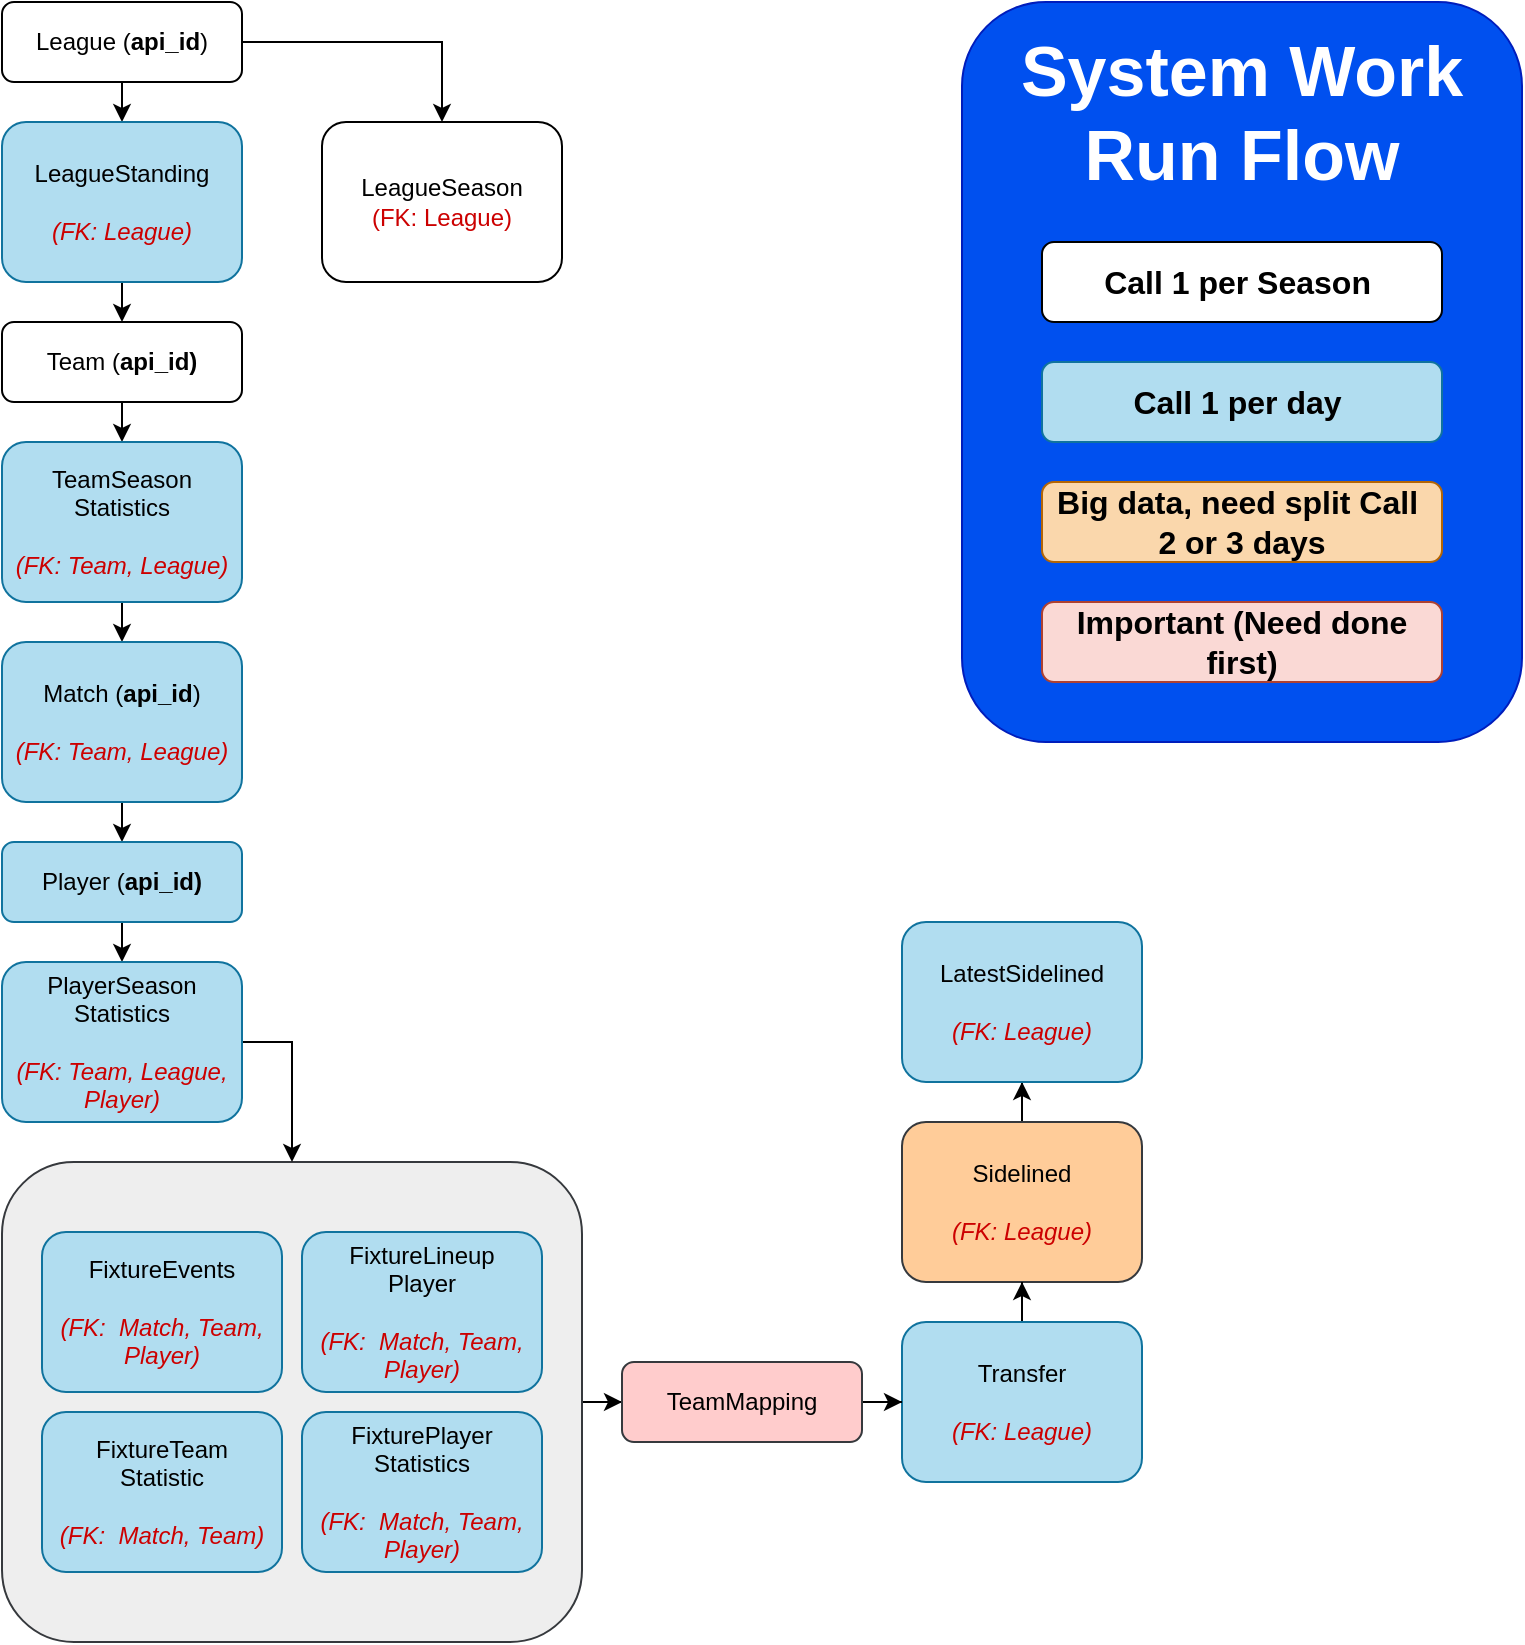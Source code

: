 <mxfile version="24.7.8">
  <diagram name="Page-1" id="oOPxfwqb6PphhWTHtV_J">
    <mxGraphModel dx="1512" dy="1467" grid="1" gridSize="10" guides="1" tooltips="1" connect="1" arrows="1" fold="1" page="1" pageScale="1" pageWidth="850" pageHeight="1100" math="0" shadow="0">
      <root>
        <mxCell id="0" />
        <mxCell id="1" parent="0" />
        <mxCell id="s29AV6u27U3s9WuefclP-45" value="" style="edgeStyle=orthogonalEdgeStyle;rounded=0;orthogonalLoop=1;jettySize=auto;html=1;" edge="1" parent="1" source="s29AV6u27U3s9WuefclP-35" target="s29AV6u27U3s9WuefclP-14">
          <mxGeometry relative="1" as="geometry" />
        </mxCell>
        <mxCell id="s29AV6u27U3s9WuefclP-35" value="" style="rounded=1;whiteSpace=wrap;html=1;fillColor=#eeeeee;strokeColor=#36393d;" vertex="1" parent="1">
          <mxGeometry x="40" y="640" width="290" height="240" as="geometry" />
        </mxCell>
        <mxCell id="s29AV6u27U3s9WuefclP-29" style="edgeStyle=orthogonalEdgeStyle;rounded=0;orthogonalLoop=1;jettySize=auto;html=1;exitX=0.5;exitY=1;exitDx=0;exitDy=0;entryX=0.5;entryY=0;entryDx=0;entryDy=0;" edge="1" parent="1" source="s29AV6u27U3s9WuefclP-2" target="s29AV6u27U3s9WuefclP-4">
          <mxGeometry relative="1" as="geometry" />
        </mxCell>
        <mxCell id="s29AV6u27U3s9WuefclP-51" value="" style="edgeStyle=orthogonalEdgeStyle;rounded=0;orthogonalLoop=1;jettySize=auto;html=1;" edge="1" parent="1" source="s29AV6u27U3s9WuefclP-2" target="s29AV6u27U3s9WuefclP-3">
          <mxGeometry relative="1" as="geometry" />
        </mxCell>
        <mxCell id="s29AV6u27U3s9WuefclP-2" value="League (&lt;b&gt;api_id&lt;/b&gt;)" style="rounded=1;whiteSpace=wrap;html=1;fontSize=12;glass=0;strokeWidth=1;shadow=0;" vertex="1" parent="1">
          <mxGeometry x="40" y="60" width="120" height="40" as="geometry" />
        </mxCell>
        <mxCell id="s29AV6u27U3s9WuefclP-3" value="LeagueSeason&lt;br&gt;&lt;font color=&quot;#cc0000&quot;&gt;(FK: League)&lt;/font&gt;" style="rounded=1;whiteSpace=wrap;html=1;fontSize=12;glass=0;strokeWidth=1;shadow=0;" vertex="1" parent="1">
          <mxGeometry x="200" y="120" width="120" height="80" as="geometry" />
        </mxCell>
        <mxCell id="s29AV6u27U3s9WuefclP-30" style="edgeStyle=orthogonalEdgeStyle;rounded=0;orthogonalLoop=1;jettySize=auto;html=1;exitX=0.5;exitY=1;exitDx=0;exitDy=0;entryX=0.5;entryY=0;entryDx=0;entryDy=0;" edge="1" parent="1" source="s29AV6u27U3s9WuefclP-4" target="s29AV6u27U3s9WuefclP-5">
          <mxGeometry relative="1" as="geometry" />
        </mxCell>
        <mxCell id="s29AV6u27U3s9WuefclP-4" value="LeagueStanding&lt;br&gt;&lt;font color=&quot;#cc0000&quot;&gt;&amp;nbsp;&lt;/font&gt;&lt;div&gt;&lt;i&gt;&lt;font color=&quot;#cc0000&quot;&gt;(FK: League)&lt;/font&gt;&lt;/i&gt;&lt;/div&gt;" style="rounded=1;whiteSpace=wrap;html=1;fontSize=12;glass=0;strokeWidth=1;shadow=0;fillColor=#b1ddf0;strokeColor=#10739e;" vertex="1" parent="1">
          <mxGeometry x="40" y="120" width="120" height="80" as="geometry" />
        </mxCell>
        <mxCell id="s29AV6u27U3s9WuefclP-31" style="edgeStyle=orthogonalEdgeStyle;rounded=0;orthogonalLoop=1;jettySize=auto;html=1;exitX=0.5;exitY=1;exitDx=0;exitDy=0;entryX=0.5;entryY=0;entryDx=0;entryDy=0;" edge="1" parent="1" source="s29AV6u27U3s9WuefclP-5" target="s29AV6u27U3s9WuefclP-6">
          <mxGeometry relative="1" as="geometry" />
        </mxCell>
        <mxCell id="s29AV6u27U3s9WuefclP-5" value="Team (&lt;b&gt;api_id)&lt;/b&gt;" style="rounded=1;whiteSpace=wrap;html=1;fontSize=12;glass=0;strokeWidth=1;shadow=0;" vertex="1" parent="1">
          <mxGeometry x="40" y="220" width="120" height="40" as="geometry" />
        </mxCell>
        <mxCell id="s29AV6u27U3s9WuefclP-32" style="edgeStyle=orthogonalEdgeStyle;rounded=0;orthogonalLoop=1;jettySize=auto;html=1;exitX=0.5;exitY=1;exitDx=0;exitDy=0;entryX=0.5;entryY=0;entryDx=0;entryDy=0;" edge="1" parent="1" source="s29AV6u27U3s9WuefclP-6" target="s29AV6u27U3s9WuefclP-7">
          <mxGeometry relative="1" as="geometry" />
        </mxCell>
        <mxCell id="s29AV6u27U3s9WuefclP-6" value="TeamSeason&lt;br&gt;Statistics&lt;br&gt;&lt;br&gt;&lt;i&gt;&lt;font color=&quot;#cc0000&quot;&gt;(FK: Team, League)&lt;/font&gt;&lt;/i&gt;" style="rounded=1;whiteSpace=wrap;html=1;fontSize=12;glass=0;strokeWidth=1;shadow=0;fillColor=#b1ddf0;strokeColor=#10739e;" vertex="1" parent="1">
          <mxGeometry x="40" y="280" width="120" height="80" as="geometry" />
        </mxCell>
        <mxCell id="s29AV6u27U3s9WuefclP-33" style="edgeStyle=orthogonalEdgeStyle;rounded=0;orthogonalLoop=1;jettySize=auto;html=1;exitX=0.5;exitY=1;exitDx=0;exitDy=0;entryX=0.5;entryY=0;entryDx=0;entryDy=0;" edge="1" parent="1" source="s29AV6u27U3s9WuefclP-7" target="s29AV6u27U3s9WuefclP-8">
          <mxGeometry relative="1" as="geometry" />
        </mxCell>
        <mxCell id="s29AV6u27U3s9WuefclP-7" value="Match (&lt;b&gt;api_id&lt;/b&gt;)&lt;br&gt;&lt;br&gt;&lt;i&gt;&lt;font color=&quot;#cc0000&quot;&gt;(FK: Team, League)&lt;/font&gt;&lt;/i&gt;" style="rounded=1;whiteSpace=wrap;html=1;fontSize=12;glass=0;strokeWidth=1;shadow=0;fillColor=#b1ddf0;strokeColor=#10739e;" vertex="1" parent="1">
          <mxGeometry x="40" y="380" width="120" height="80" as="geometry" />
        </mxCell>
        <mxCell id="s29AV6u27U3s9WuefclP-34" style="edgeStyle=orthogonalEdgeStyle;rounded=0;orthogonalLoop=1;jettySize=auto;html=1;exitX=0.5;exitY=1;exitDx=0;exitDy=0;entryX=0.5;entryY=0;entryDx=0;entryDy=0;" edge="1" parent="1" source="s29AV6u27U3s9WuefclP-8" target="s29AV6u27U3s9WuefclP-9">
          <mxGeometry relative="1" as="geometry" />
        </mxCell>
        <mxCell id="s29AV6u27U3s9WuefclP-8" value="Player (&lt;b&gt;api_id)&lt;/b&gt;" style="rounded=1;whiteSpace=wrap;html=1;fontSize=12;glass=0;strokeWidth=1;shadow=0;fillColor=#b1ddf0;strokeColor=#10739e;" vertex="1" parent="1">
          <mxGeometry x="40" y="480" width="120" height="40" as="geometry" />
        </mxCell>
        <mxCell id="s29AV6u27U3s9WuefclP-37" style="edgeStyle=orthogonalEdgeStyle;rounded=0;orthogonalLoop=1;jettySize=auto;html=1;exitX=1;exitY=0.5;exitDx=0;exitDy=0;entryX=0.5;entryY=0;entryDx=0;entryDy=0;" edge="1" parent="1" source="s29AV6u27U3s9WuefclP-9" target="s29AV6u27U3s9WuefclP-35">
          <mxGeometry relative="1" as="geometry" />
        </mxCell>
        <mxCell id="s29AV6u27U3s9WuefclP-9" value="PlayerSeason&lt;br&gt;Statistics&lt;br&gt;&lt;div&gt;&lt;br&gt;&lt;i&gt;&lt;font color=&quot;#cc0000&quot;&gt;(FK: Team, League, Player)&lt;/font&gt;&lt;/i&gt;&lt;br&gt;&lt;/div&gt;" style="rounded=1;whiteSpace=wrap;html=1;fontSize=12;glass=0;strokeWidth=1;shadow=0;fillColor=#b1ddf0;strokeColor=#10739e;" vertex="1" parent="1">
          <mxGeometry x="40" y="540" width="120" height="80" as="geometry" />
        </mxCell>
        <mxCell id="s29AV6u27U3s9WuefclP-49" value="" style="edgeStyle=orthogonalEdgeStyle;rounded=0;orthogonalLoop=1;jettySize=auto;html=1;" edge="1" parent="1" source="s29AV6u27U3s9WuefclP-10" target="s29AV6u27U3s9WuefclP-11">
          <mxGeometry relative="1" as="geometry" />
        </mxCell>
        <mxCell id="s29AV6u27U3s9WuefclP-10" value="Sidelined&lt;br&gt;&lt;br&gt;&lt;i&gt;&lt;font color=&quot;#cc0000&quot;&gt;(FK: League)&lt;/font&gt;&lt;/i&gt;" style="rounded=1;whiteSpace=wrap;html=1;fontSize=12;glass=0;strokeWidth=1;shadow=0;fillColor=#ffcc99;strokeColor=#36393d;" vertex="1" parent="1">
          <mxGeometry x="490" y="620" width="120" height="80" as="geometry" />
        </mxCell>
        <mxCell id="s29AV6u27U3s9WuefclP-11" value="LatestSidelined&lt;br&gt;&lt;br&gt;&lt;i&gt;&lt;font color=&quot;#cc0000&quot;&gt;(FK: League)&lt;/font&gt;&lt;/i&gt;" style="rounded=1;whiteSpace=wrap;html=1;fontSize=12;glass=0;strokeWidth=1;shadow=0;fillColor=#b1ddf0;strokeColor=#10739e;" vertex="1" parent="1">
          <mxGeometry x="490" y="520" width="120" height="80" as="geometry" />
        </mxCell>
        <mxCell id="s29AV6u27U3s9WuefclP-47" value="" style="edgeStyle=orthogonalEdgeStyle;rounded=0;orthogonalLoop=1;jettySize=auto;html=1;" edge="1" parent="1" source="s29AV6u27U3s9WuefclP-13" target="s29AV6u27U3s9WuefclP-10">
          <mxGeometry relative="1" as="geometry" />
        </mxCell>
        <mxCell id="s29AV6u27U3s9WuefclP-13" value="Transfer&lt;br&gt;&lt;br&gt;&lt;i&gt;&lt;font color=&quot;#cc0000&quot;&gt;(FK: League)&lt;/font&gt;&lt;/i&gt;" style="rounded=1;whiteSpace=wrap;html=1;fontSize=12;glass=0;strokeWidth=1;shadow=0;fillColor=#b1ddf0;strokeColor=#10739e;" vertex="1" parent="1">
          <mxGeometry x="490" y="720" width="120" height="80" as="geometry" />
        </mxCell>
        <mxCell id="s29AV6u27U3s9WuefclP-46" value="" style="edgeStyle=orthogonalEdgeStyle;rounded=0;orthogonalLoop=1;jettySize=auto;html=1;" edge="1" parent="1" source="s29AV6u27U3s9WuefclP-14" target="s29AV6u27U3s9WuefclP-13">
          <mxGeometry relative="1" as="geometry" />
        </mxCell>
        <mxCell id="s29AV6u27U3s9WuefclP-14" value="TeamMapping" style="rounded=1;whiteSpace=wrap;html=1;fontSize=12;glass=0;strokeWidth=1;shadow=0;fillColor=#ffcccc;strokeColor=#36393d;" vertex="1" parent="1">
          <mxGeometry x="350" y="740" width="120" height="40" as="geometry" />
        </mxCell>
        <mxCell id="s29AV6u27U3s9WuefclP-15" value="FixtureEvents&lt;br&gt;&lt;br&gt;&lt;i&gt;&lt;font color=&quot;#cc0000&quot;&gt;(FK:&amp;nbsp; Match, Team, Player)&lt;/font&gt;&lt;/i&gt;" style="rounded=1;whiteSpace=wrap;html=1;fontSize=12;glass=0;strokeWidth=1;shadow=0;fillColor=#b1ddf0;strokeColor=#10739e;" vertex="1" parent="1">
          <mxGeometry x="60" y="675" width="120" height="80" as="geometry" />
        </mxCell>
        <mxCell id="s29AV6u27U3s9WuefclP-16" value="FixtureLineup&lt;br&gt;Player&lt;br&gt;&lt;br&gt;&lt;i&gt;&lt;font color=&quot;#cc0000&quot;&gt;(FK:&amp;nbsp; Match, Team, Player)&lt;/font&gt;&lt;/i&gt;" style="rounded=1;whiteSpace=wrap;html=1;fontSize=12;glass=0;strokeWidth=1;shadow=0;fillColor=#b1ddf0;strokeColor=#10739e;" vertex="1" parent="1">
          <mxGeometry x="190" y="675" width="120" height="80" as="geometry" />
        </mxCell>
        <mxCell id="s29AV6u27U3s9WuefclP-17" value="FixtureTeam&lt;br&gt;Statistic&lt;br&gt;&lt;br&gt;&lt;i&gt;&lt;font color=&quot;#cc0000&quot;&gt;(FK:&amp;nbsp; Match, Team)&lt;/font&gt;&lt;/i&gt;" style="rounded=1;whiteSpace=wrap;html=1;fontSize=12;glass=0;strokeWidth=1;shadow=0;fillColor=#b1ddf0;strokeColor=#10739e;" vertex="1" parent="1">
          <mxGeometry x="60" y="765" width="120" height="80" as="geometry" />
        </mxCell>
        <mxCell id="s29AV6u27U3s9WuefclP-18" value="FixturePlayer&lt;br&gt;Statistics&lt;br&gt;&lt;br&gt;&lt;i&gt;&lt;font color=&quot;#cc0000&quot;&gt;(FK:&amp;nbsp; Match, Team, Player)&lt;/font&gt;&lt;/i&gt;" style="rounded=1;whiteSpace=wrap;html=1;fontSize=12;glass=0;strokeWidth=1;shadow=0;fillColor=#b1ddf0;strokeColor=#10739e;" vertex="1" parent="1">
          <mxGeometry x="190" y="765" width="120" height="80" as="geometry" />
        </mxCell>
        <mxCell id="s29AV6u27U3s9WuefclP-52" value="&lt;div style=&quot;&quot;&gt;&lt;b style=&quot;background-color: initial;&quot;&gt;&lt;font style=&quot;font-size: 35px;&quot;&gt;System Work Run Flow&lt;br&gt;&lt;/font&gt;&lt;/b&gt;&lt;br&gt;&lt;br&gt;&lt;br&gt;&lt;br&gt;&lt;br&gt;&lt;br&gt;&lt;br&gt;&lt;br&gt;&lt;br&gt;&lt;br&gt;&lt;br&gt;&lt;br&gt;&lt;br&gt;&lt;br&gt;&lt;br&gt;&lt;br&gt;&lt;br&gt;&lt;br&gt;&lt;/div&gt;" style="rounded=1;whiteSpace=wrap;html=1;fillColor=#0050ef;strokeColor=#001DBC;fontColor=#ffffff;align=center;" vertex="1" parent="1">
          <mxGeometry x="520" y="60" width="280" height="370" as="geometry" />
        </mxCell>
        <mxCell id="s29AV6u27U3s9WuefclP-57" value="&lt;b&gt;&lt;font style=&quot;font-size: 16px;&quot;&gt;Call 1 per Season&amp;nbsp;&lt;/font&gt;&lt;/b&gt;" style="rounded=1;whiteSpace=wrap;html=1;fontSize=12;glass=0;strokeWidth=1;shadow=0;" vertex="1" parent="1">
          <mxGeometry x="560" y="180" width="200" height="40" as="geometry" />
        </mxCell>
        <mxCell id="s29AV6u27U3s9WuefclP-58" value="&lt;b&gt;&lt;font style=&quot;font-size: 16px;&quot;&gt;Call 1 per day&amp;nbsp;&lt;/font&gt;&lt;/b&gt;" style="rounded=1;whiteSpace=wrap;html=1;fontSize=12;glass=0;strokeWidth=1;shadow=0;fillColor=#b1ddf0;strokeColor=#10739e;" vertex="1" parent="1">
          <mxGeometry x="560" y="240" width="200" height="40" as="geometry" />
        </mxCell>
        <mxCell id="s29AV6u27U3s9WuefclP-59" value="&lt;span style=&quot;font-size: 16px;&quot;&gt;&lt;b&gt;Big data, need split Call&amp;nbsp; 2 or 3 days&lt;/b&gt;&lt;/span&gt;" style="rounded=1;whiteSpace=wrap;html=1;fontSize=12;glass=0;strokeWidth=1;shadow=0;fillColor=#fad7ac;strokeColor=#b46504;" vertex="1" parent="1">
          <mxGeometry x="560" y="300" width="200" height="40" as="geometry" />
        </mxCell>
        <mxCell id="s29AV6u27U3s9WuefclP-60" value="&lt;span style=&quot;font-size: 16px;&quot;&gt;&lt;b&gt;Important (Need done first)&lt;/b&gt;&lt;/span&gt;" style="rounded=1;whiteSpace=wrap;html=1;fontSize=12;glass=0;strokeWidth=1;shadow=0;fillColor=#fad9d5;strokeColor=#ae4132;" vertex="1" parent="1">
          <mxGeometry x="560" y="360" width="200" height="40" as="geometry" />
        </mxCell>
      </root>
    </mxGraphModel>
  </diagram>
</mxfile>
